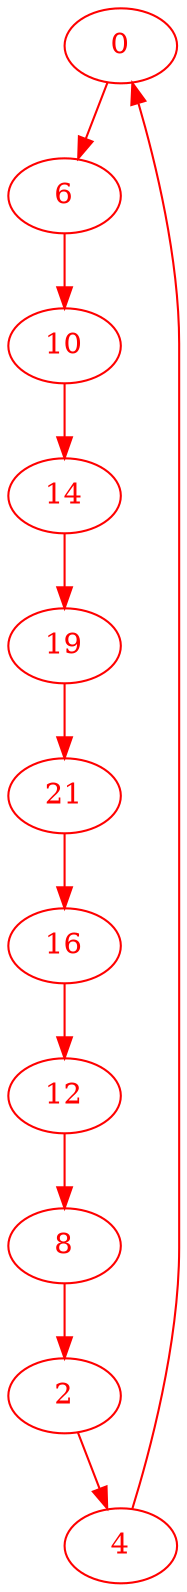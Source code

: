 digraph g{
node [color = red, fontcolor=red]; 0 2 4 6 8 10 12 14 16 19 21 ;
0 -> 6 [color=red] ;
2 -> 4 [color=red] ;
4 -> 0 [color=red] ;
6 -> 10 [color=red] ;
8 -> 2 [color=red] ;
10 -> 14 [color=red] ;
12 -> 8 [color=red] ;
14 -> 19 [color=red] ;
16 -> 12 [color=red] ;
19 -> 21 [color=red] ;
21 -> 16 [color=red] ;
}